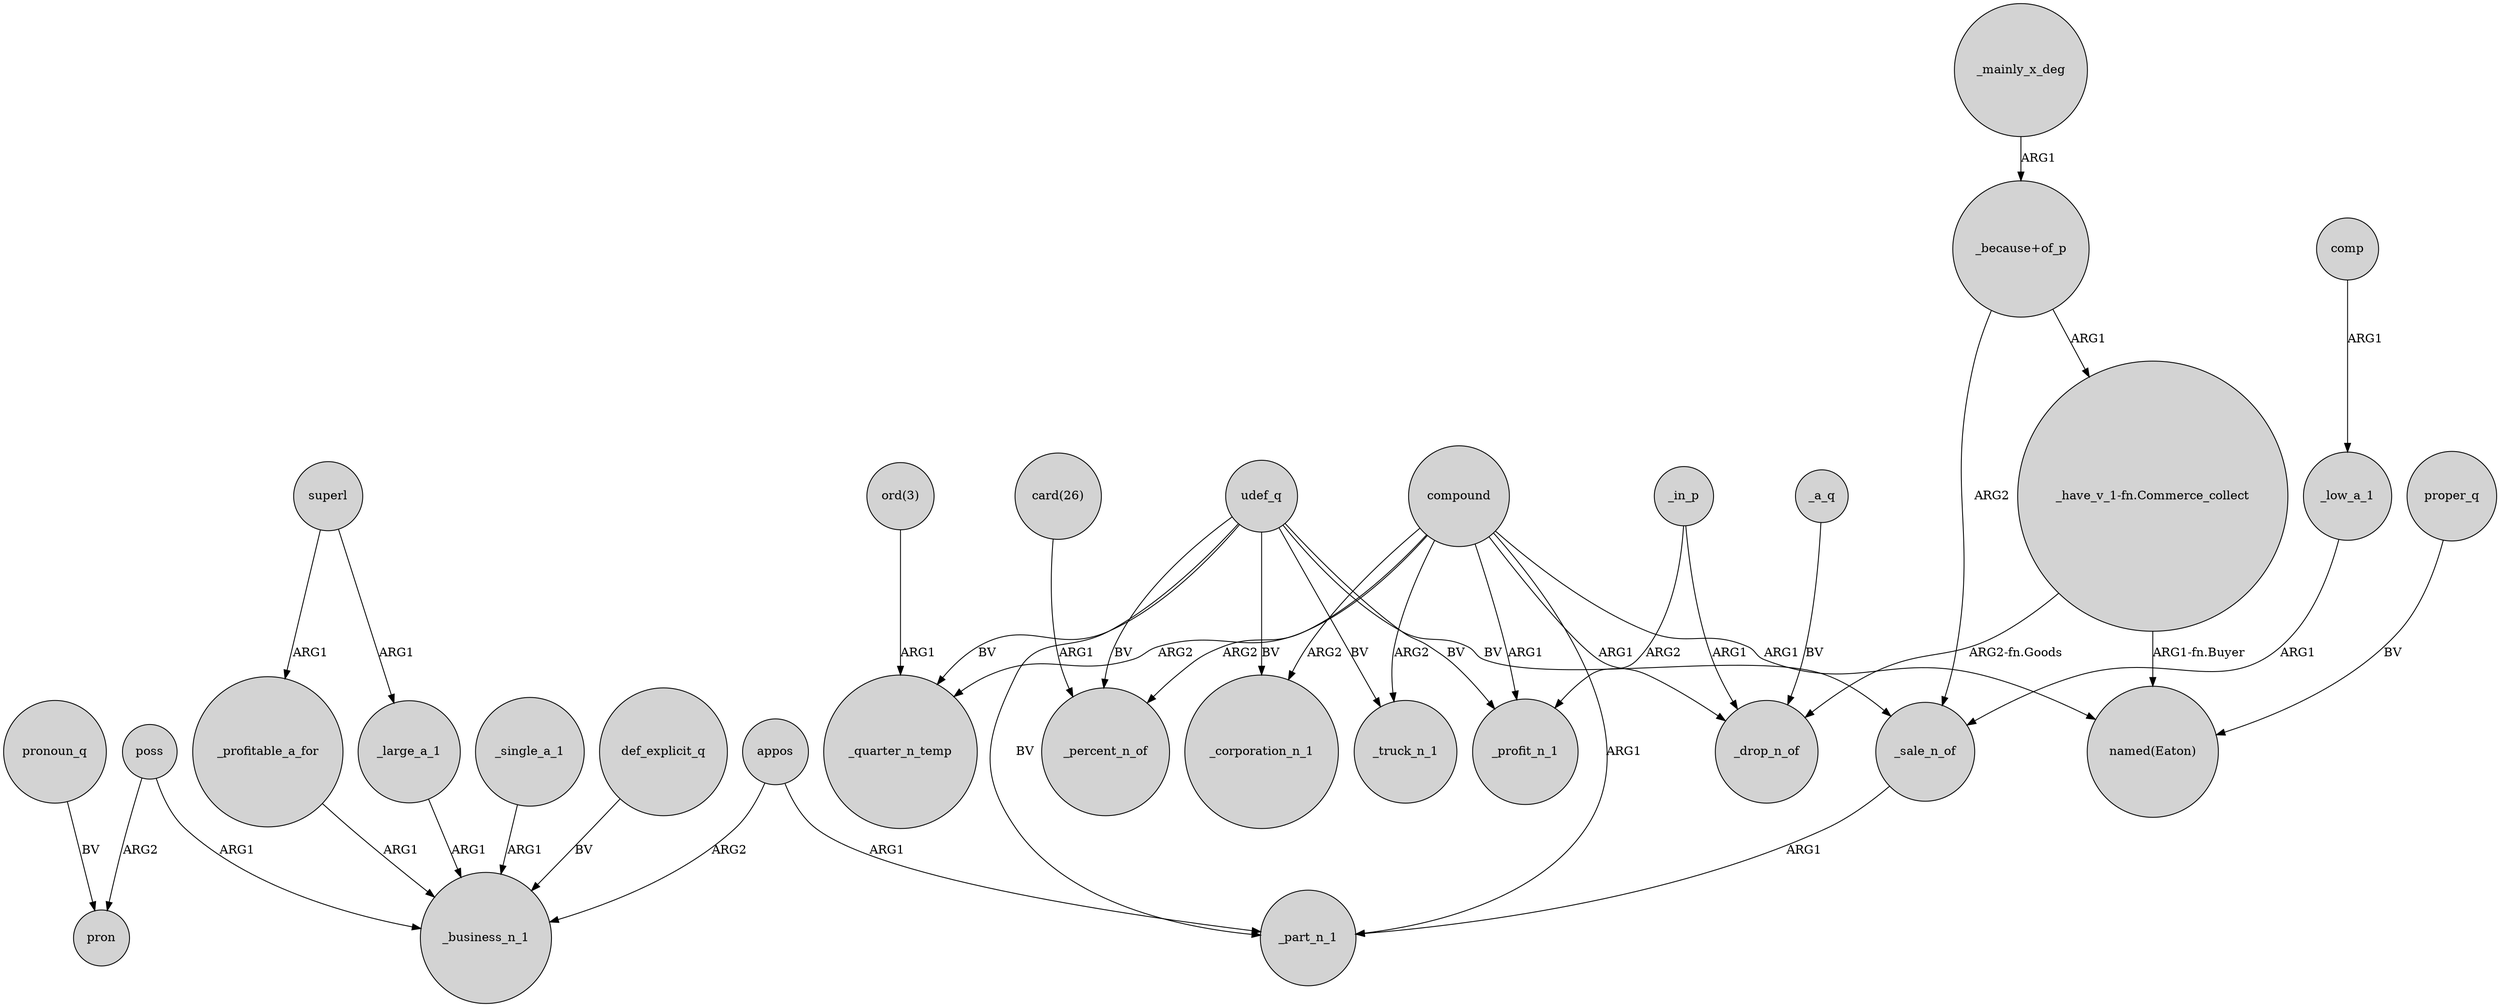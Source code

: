 digraph {
	node [shape=circle style=filled]
	def_explicit_q -> _business_n_1 [label=BV]
	_sale_n_of -> _part_n_1 [label=ARG1]
	compound -> "named(Eaton)" [label=ARG1]
	"_have_v_1-fn.Commerce_collect" -> "named(Eaton)" [label="ARG1-fn.Buyer"]
	comp -> _low_a_1 [label=ARG1]
	poss -> _business_n_1 [label=ARG1]
	"ord(3)" -> _quarter_n_temp [label=ARG1]
	"_because+of_p" -> _sale_n_of [label=ARG2]
	"_because+of_p" -> "_have_v_1-fn.Commerce_collect" [label=ARG1]
	compound -> _part_n_1 [label=ARG1]
	"card(26)" -> _percent_n_of [label=ARG1]
	udef_q -> _profit_n_1 [label=BV]
	udef_q -> _sale_n_of [label=BV]
	_in_p -> _profit_n_1 [label=ARG2]
	pronoun_q -> pron [label=BV]
	poss -> pron [label=ARG2]
	_profitable_a_for -> _business_n_1 [label=ARG1]
	compound -> _quarter_n_temp [label=ARG2]
	appos -> _business_n_1 [label=ARG2]
	_single_a_1 -> _business_n_1 [label=ARG1]
	udef_q -> _percent_n_of [label=BV]
	compound -> _percent_n_of [label=ARG2]
	compound -> _profit_n_1 [label=ARG1]
	_a_q -> _drop_n_of [label=BV]
	compound -> _truck_n_1 [label=ARG2]
	proper_q -> "named(Eaton)" [label=BV]
	_in_p -> _drop_n_of [label=ARG1]
	udef_q -> _quarter_n_temp [label=BV]
	compound -> _corporation_n_1 [label=ARG2]
	udef_q -> _corporation_n_1 [label=BV]
	_large_a_1 -> _business_n_1 [label=ARG1]
	superl -> _profitable_a_for [label=ARG1]
	appos -> _part_n_1 [label=ARG1]
	udef_q -> _part_n_1 [label=BV]
	_low_a_1 -> _sale_n_of [label=ARG1]
	compound -> _drop_n_of [label=ARG1]
	"_have_v_1-fn.Commerce_collect" -> _drop_n_of [label="ARG2-fn.Goods"]
	superl -> _large_a_1 [label=ARG1]
	_mainly_x_deg -> "_because+of_p" [label=ARG1]
	udef_q -> _truck_n_1 [label=BV]
}
